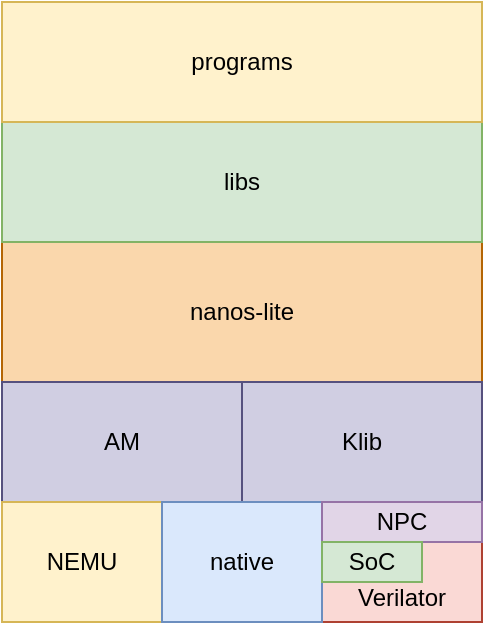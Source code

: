<mxfile version="24.7.17">
  <diagram name="Page-1" id="YOlDrVsSgjeJ2g-gogTk">
    <mxGraphModel dx="652" dy="519" grid="1" gridSize="10" guides="1" tooltips="1" connect="1" arrows="1" fold="1" page="1" pageScale="1" pageWidth="1169" pageHeight="827" math="0" shadow="0">
      <root>
        <mxCell id="0" />
        <mxCell id="1" parent="0" />
        <mxCell id="6n8RGd5ColNOnlDRAos5-8" value="&lt;div&gt;&lt;br&gt;&lt;/div&gt;Verilator" style="rounded=0;whiteSpace=wrap;html=1;fillColor=#fad9d5;strokeColor=#ae4132;" parent="1" vertex="1">
          <mxGeometry x="450" y="360" width="80" height="40" as="geometry" />
        </mxCell>
        <mxCell id="6n8RGd5ColNOnlDRAos5-1" value="nanos-lite" style="rounded=0;whiteSpace=wrap;html=1;fillColor=#fad7ac;strokeColor=#b46504;" parent="1" vertex="1">
          <mxGeometry x="290" y="210" width="240" height="70" as="geometry" />
        </mxCell>
        <mxCell id="6n8RGd5ColNOnlDRAos5-2" value="AM" style="rounded=0;whiteSpace=wrap;html=1;fillColor=#d0cee2;strokeColor=#56517e;" parent="1" vertex="1">
          <mxGeometry x="290" y="280" width="120" height="60" as="geometry" />
        </mxCell>
        <mxCell id="6n8RGd5ColNOnlDRAos5-3" value="Klib" style="rounded=0;whiteSpace=wrap;html=1;fillColor=#d0cee2;strokeColor=#56517e;" parent="1" vertex="1">
          <mxGeometry x="410" y="280" width="120" height="60" as="geometry" />
        </mxCell>
        <mxCell id="6n8RGd5ColNOnlDRAos5-4" value="NEMU" style="rounded=0;whiteSpace=wrap;html=1;fillColor=#fff2cc;strokeColor=#d6b656;" parent="1" vertex="1">
          <mxGeometry x="290" y="340" width="80" height="60" as="geometry" />
        </mxCell>
        <mxCell id="6n8RGd5ColNOnlDRAos5-5" value="native" style="rounded=0;whiteSpace=wrap;html=1;fillColor=#dae8fc;strokeColor=#6c8ebf;" parent="1" vertex="1">
          <mxGeometry x="370" y="340" width="80" height="60" as="geometry" />
        </mxCell>
        <mxCell id="6n8RGd5ColNOnlDRAos5-6" value="NPC" style="rounded=0;whiteSpace=wrap;html=1;fillColor=#e1d5e7;strokeColor=#9673a6;" parent="1" vertex="1">
          <mxGeometry x="450" y="340" width="80" height="20" as="geometry" />
        </mxCell>
        <mxCell id="6n8RGd5ColNOnlDRAos5-7" value="SoC" style="rounded=0;whiteSpace=wrap;html=1;fillColor=#d5e8d4;strokeColor=#82b366;" parent="1" vertex="1">
          <mxGeometry x="450" y="360" width="50" height="20" as="geometry" />
        </mxCell>
        <mxCell id="7u3CbjfWN0sF8XexbdcT-1" value="libs" style="rounded=0;whiteSpace=wrap;html=1;fillColor=#d5e8d4;strokeColor=#82b366;" parent="1" vertex="1">
          <mxGeometry x="290" y="150" width="240" height="60" as="geometry" />
        </mxCell>
        <mxCell id="7u3CbjfWN0sF8XexbdcT-2" value="programs" style="rounded=0;whiteSpace=wrap;html=1;fillColor=#fff2cc;strokeColor=#d6b656;" parent="1" vertex="1">
          <mxGeometry x="290" y="90" width="240" height="60" as="geometry" />
        </mxCell>
      </root>
    </mxGraphModel>
  </diagram>
</mxfile>
